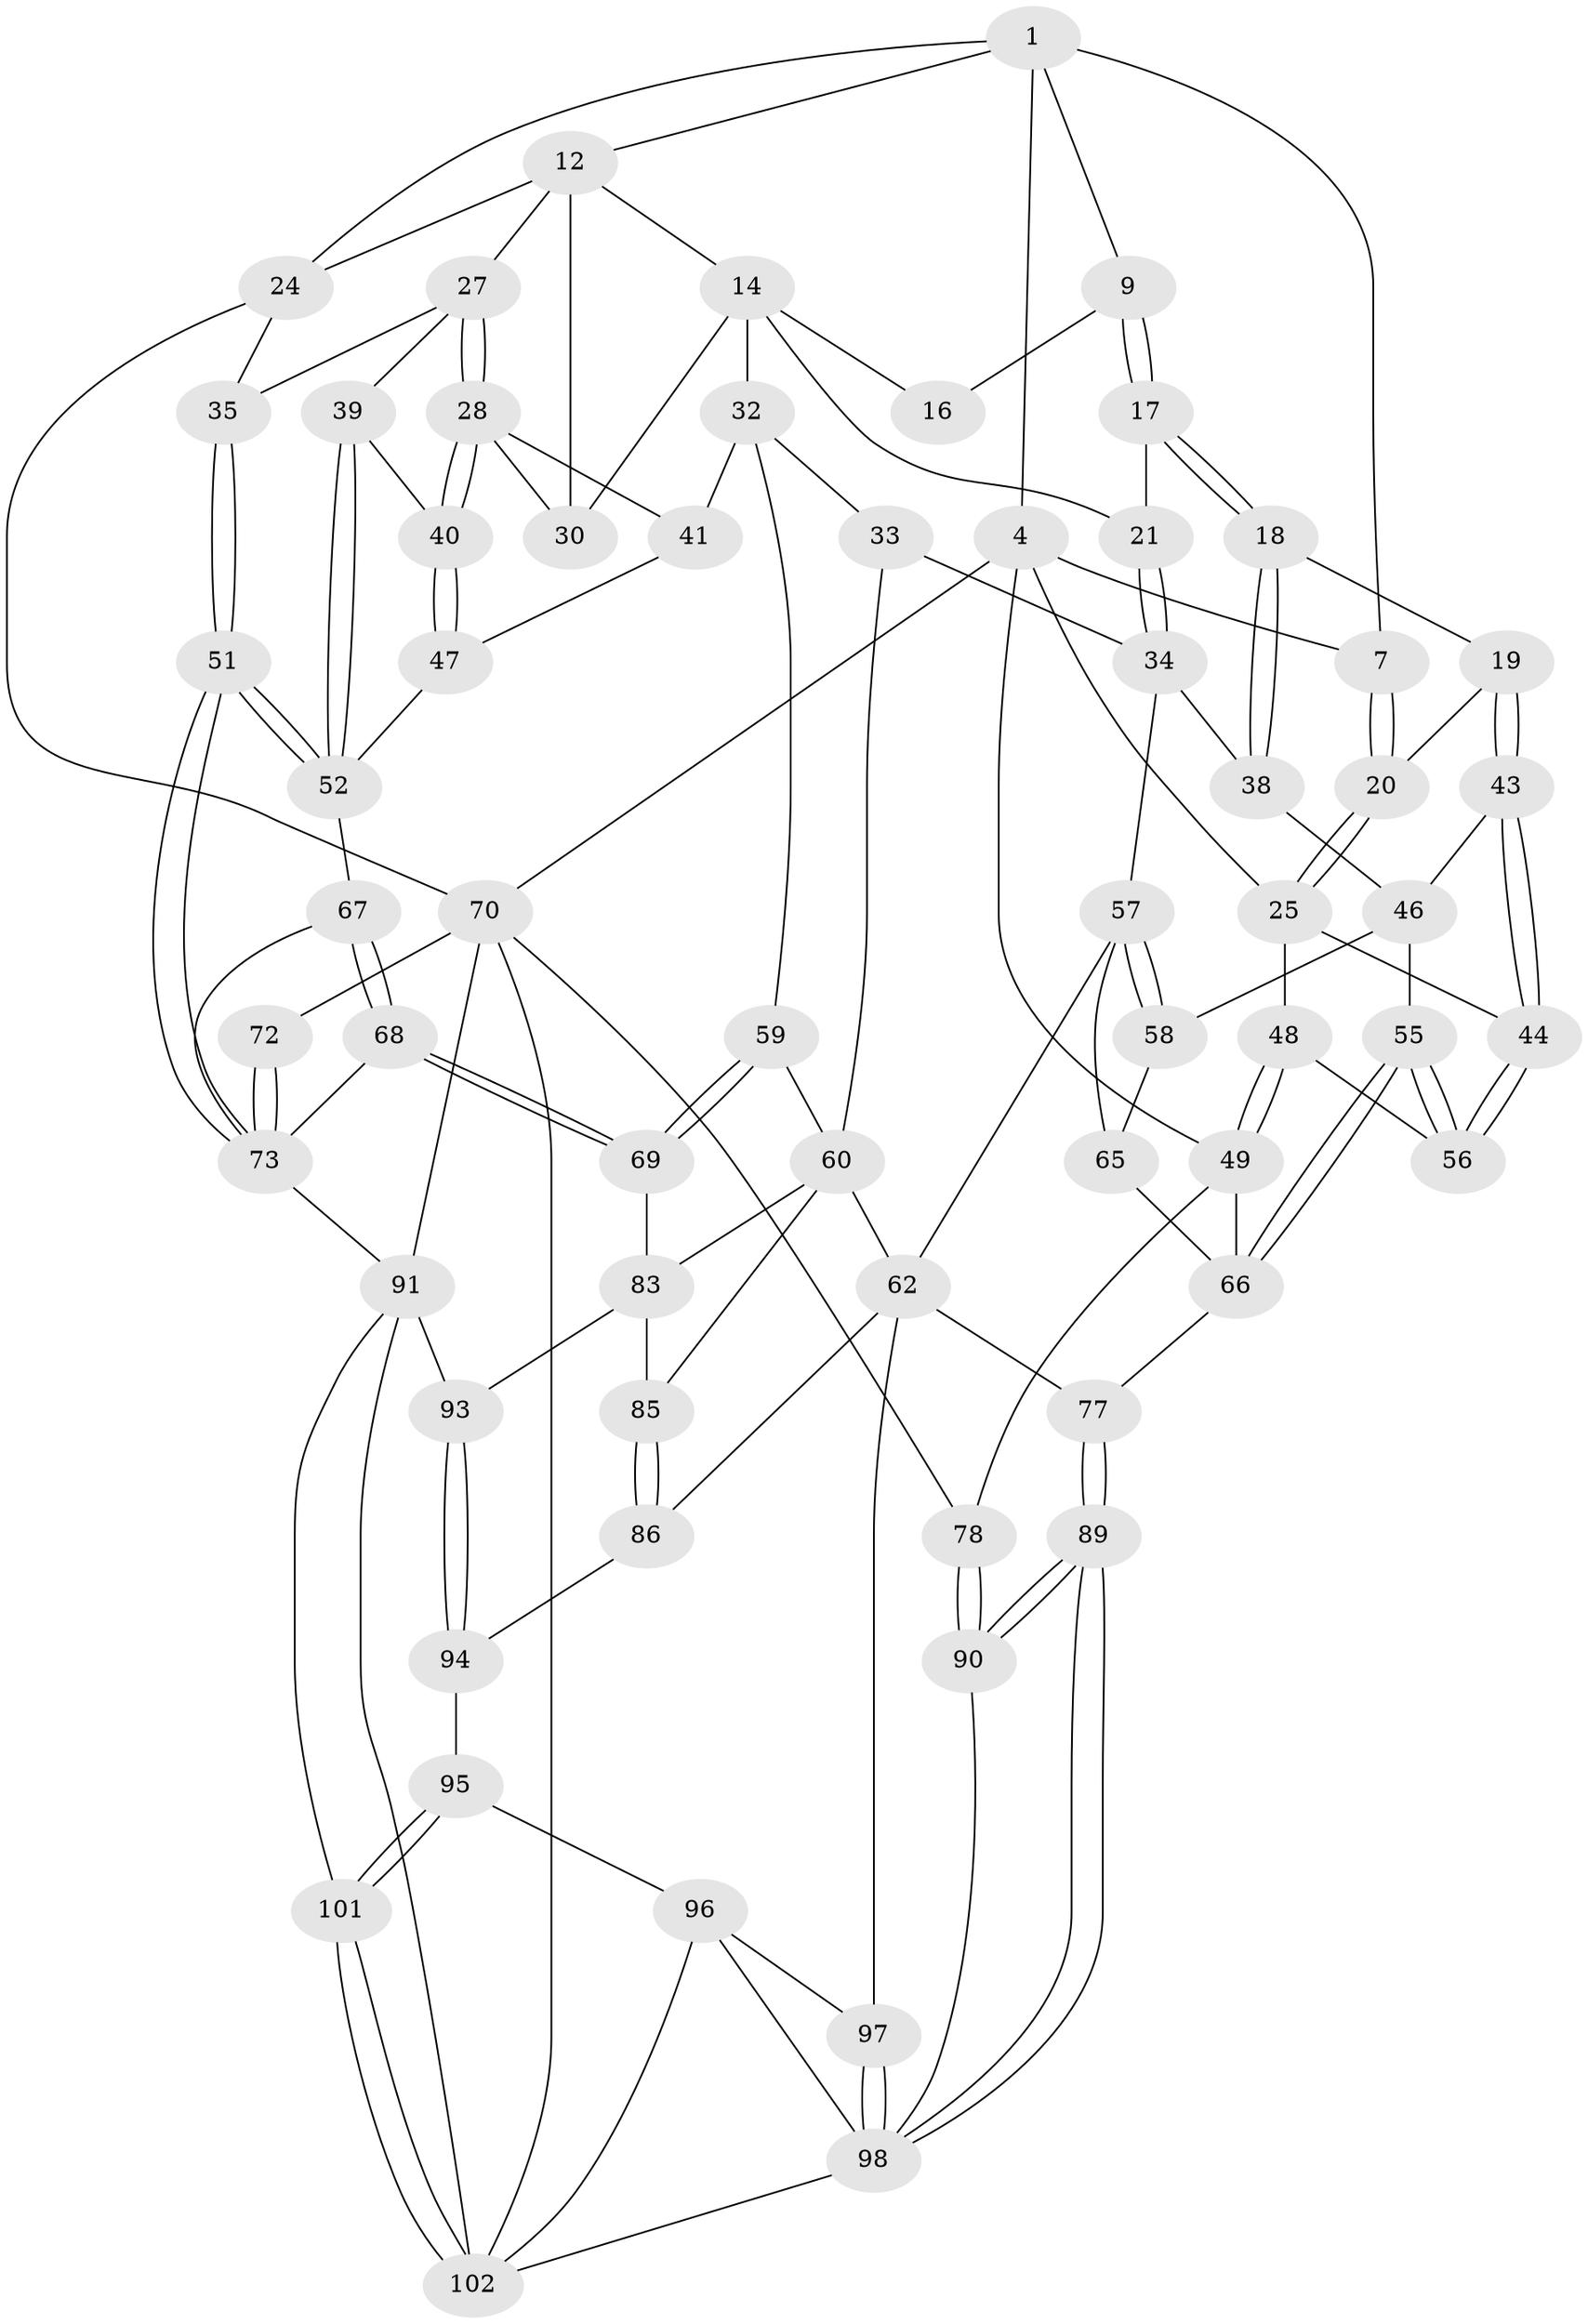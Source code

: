 // original degree distribution, {4: 0.2336448598130841, 5: 0.5420560747663551, 6: 0.205607476635514, 3: 0.018691588785046728}
// Generated by graph-tools (version 1.1) at 2025/21/03/04/25 18:21:09]
// undirected, 64 vertices, 146 edges
graph export_dot {
graph [start="1"]
  node [color=gray90,style=filled];
  1 [pos="+0.18697433876770989+0",super="+2+6"];
  4 [pos="+0+0",super="+5+22"];
  7 [pos="+0.13980121975857665+0.18904010799486784"];
  9 [pos="+0.30064845250232997+0.140017188373262",super="+10"];
  12 [pos="+0.6864108741842763+0.00835105595677932",super="+23+13"];
  14 [pos="+0.4267390023286299+0.24313370611848056",super="+31+15"];
  16 [pos="+0.39661656695632214+0.19649121321329147"];
  17 [pos="+0.2842332145696534+0.27746208238365816"];
  18 [pos="+0.22340086646231797+0.32188515041271015"];
  19 [pos="+0.1476846441632016+0.30269267005141476"];
  20 [pos="+0.12733723018229254+0.2931516277574233"];
  21 [pos="+0.35167232363483447+0.26626995787788516"];
  24 [pos="+1+0.21634531446238006"];
  25 [pos="+0.04306792459648775+0.32666252102500576",super="+45"];
  27 [pos="+0.8257234511775932+0.2529237768060391",super="+36"];
  28 [pos="+0.7728488615380747+0.33083775442227387",super="+29"];
  30 [pos="+0.6255407849865777+0.31821556273005747"];
  32 [pos="+0.41214510611530647+0.4552815055135342",super="+42"];
  33 [pos="+0.40508507417790524+0.45934034216168823"];
  34 [pos="+0.3886138458554044+0.46128226411661827",super="+37"];
  35 [pos="+1+0.3181745045179977"];
  38 [pos="+0.3025868355342272+0.42851972583161446"];
  39 [pos="+0.8660911359108802+0.4150514291553735"];
  40 [pos="+0.8274521649050703+0.429035064320552"];
  41 [pos="+0.6445086366119867+0.4763899853049683"];
  43 [pos="+0.16828752426630061+0.47747598304876077"];
  44 [pos="+0.14394738984959737+0.5001243563026939"];
  46 [pos="+0.23387660381813521+0.4794135892947501",super="+54"];
  47 [pos="+0.7917260005846655+0.47193054369886317"];
  48 [pos="+0.06696497094327632+0.5485752520703442"];
  49 [pos="+0+0.5761860312688306",super="+50"];
  51 [pos="+1+0.4171638495084122"];
  52 [pos="+0.9723563643351884+0.4383592753353517",super="+53"];
  55 [pos="+0.12801326531927673+0.5561164040007722"];
  56 [pos="+0.12612655372530637+0.5543249919749106"];
  57 [pos="+0.3224846060094676+0.5819360498317078",super="+64"];
  58 [pos="+0.24881805807201787+0.5729769609807194"];
  59 [pos="+0.633518251717893+0.5769355200698321"];
  60 [pos="+0.4919706179915074+0.6454302958356286",super="+61+84"];
  62 [pos="+0.38748669335759733+0.7451357241838703",super="+87+63"];
  65 [pos="+0.20162545434853774+0.6154095895475018"];
  66 [pos="+0.14218114339356894+0.5909443344199478",super="+74"];
  67 [pos="+0.8552081403292441+0.6101386481648692"];
  68 [pos="+0.7167495891070615+0.6810802690545631"];
  69 [pos="+0.6992405640946637+0.6704370729558606"];
  70 [pos="+1+1",super="+71+79"];
  72 [pos="+1+1"];
  73 [pos="+1+0.4954168189926192",super="+80"];
  77 [pos="+0.11885901844518967+0.7697577398447658"];
  78 [pos="+0+0.8887767987526555"];
  83 [pos="+0.6390694075411955+0.709256614950487",super="+88"];
  85 [pos="+0.5664906254894139+0.7613470743146122"];
  86 [pos="+0.525287052317704+0.7882189950533759"];
  89 [pos="+0.08397443630542875+0.8288393994416853"];
  90 [pos="+0.0827955707026553+0.8299984978000361"];
  91 [pos="+0.6996027587180152+0.8800555157422701",super="+92+103"];
  93 [pos="+0.6519027095797689+0.8656503893300583"];
  94 [pos="+0.553549524934403+0.8422145008219757"];
  95 [pos="+0.5143966145553579+0.892684278815641"];
  96 [pos="+0.4316005737174453+0.8575637344696667",super="+99"];
  97 [pos="+0.3842383685075745+0.7814372824157568"];
  98 [pos="+0.3250644746860635+0.8520875207273376",super="+100"];
  101 [pos="+0.5475068275753024+0.9997627473627966"];
  102 [pos="+0.4638609019020362+1",super="+106"];
  1 -- 24;
  1 -- 4;
  1 -- 12;
  1 -- 9;
  1 -- 7;
  4 -- 70;
  4 -- 7;
  4 -- 25;
  4 -- 49;
  7 -- 20;
  7 -- 20;
  9 -- 17;
  9 -- 17;
  9 -- 16 [weight=2];
  12 -- 24;
  12 -- 27;
  12 -- 14;
  12 -- 30;
  14 -- 32;
  14 -- 30;
  14 -- 16;
  14 -- 21;
  17 -- 18;
  17 -- 18;
  17 -- 21;
  18 -- 19;
  18 -- 38;
  18 -- 38;
  19 -- 20;
  19 -- 43;
  19 -- 43;
  20 -- 25;
  20 -- 25;
  21 -- 34;
  21 -- 34;
  24 -- 35;
  24 -- 70;
  25 -- 48;
  25 -- 44;
  27 -- 28;
  27 -- 28;
  27 -- 35;
  27 -- 39;
  28 -- 40;
  28 -- 40;
  28 -- 41;
  28 -- 30;
  32 -- 33;
  32 -- 41;
  32 -- 59;
  33 -- 34;
  33 -- 60;
  34 -- 57;
  34 -- 38;
  35 -- 51;
  35 -- 51;
  38 -- 46;
  39 -- 40;
  39 -- 52;
  39 -- 52;
  40 -- 47;
  40 -- 47;
  41 -- 47;
  43 -- 44;
  43 -- 44;
  43 -- 46;
  44 -- 56;
  44 -- 56;
  46 -- 58;
  46 -- 55;
  47 -- 52;
  48 -- 49;
  48 -- 49;
  48 -- 56;
  49 -- 66;
  49 -- 78;
  51 -- 52;
  51 -- 52;
  51 -- 73;
  51 -- 73;
  52 -- 67;
  55 -- 56;
  55 -- 56;
  55 -- 66;
  55 -- 66;
  57 -- 58;
  57 -- 58;
  57 -- 65;
  57 -- 62 [weight=2];
  58 -- 65;
  59 -- 60;
  59 -- 69;
  59 -- 69;
  60 -- 62;
  60 -- 83;
  60 -- 85;
  62 -- 86;
  62 -- 97;
  62 -- 77;
  65 -- 66;
  66 -- 77;
  67 -- 68;
  67 -- 68;
  67 -- 73;
  68 -- 69;
  68 -- 69;
  68 -- 73;
  69 -- 83;
  70 -- 72;
  70 -- 78;
  70 -- 102;
  70 -- 91 [weight=2];
  72 -- 73 [weight=2];
  72 -- 73;
  73 -- 91;
  77 -- 89;
  77 -- 89;
  78 -- 90;
  78 -- 90;
  83 -- 93;
  83 -- 85;
  85 -- 86;
  85 -- 86;
  86 -- 94;
  89 -- 90;
  89 -- 90;
  89 -- 98;
  89 -- 98;
  90 -- 98;
  91 -- 93;
  91 -- 101;
  91 -- 102;
  93 -- 94;
  93 -- 94;
  94 -- 95;
  95 -- 96;
  95 -- 101;
  95 -- 101;
  96 -- 97;
  96 -- 98;
  96 -- 102;
  97 -- 98;
  97 -- 98;
  98 -- 102;
  101 -- 102;
  101 -- 102;
}
